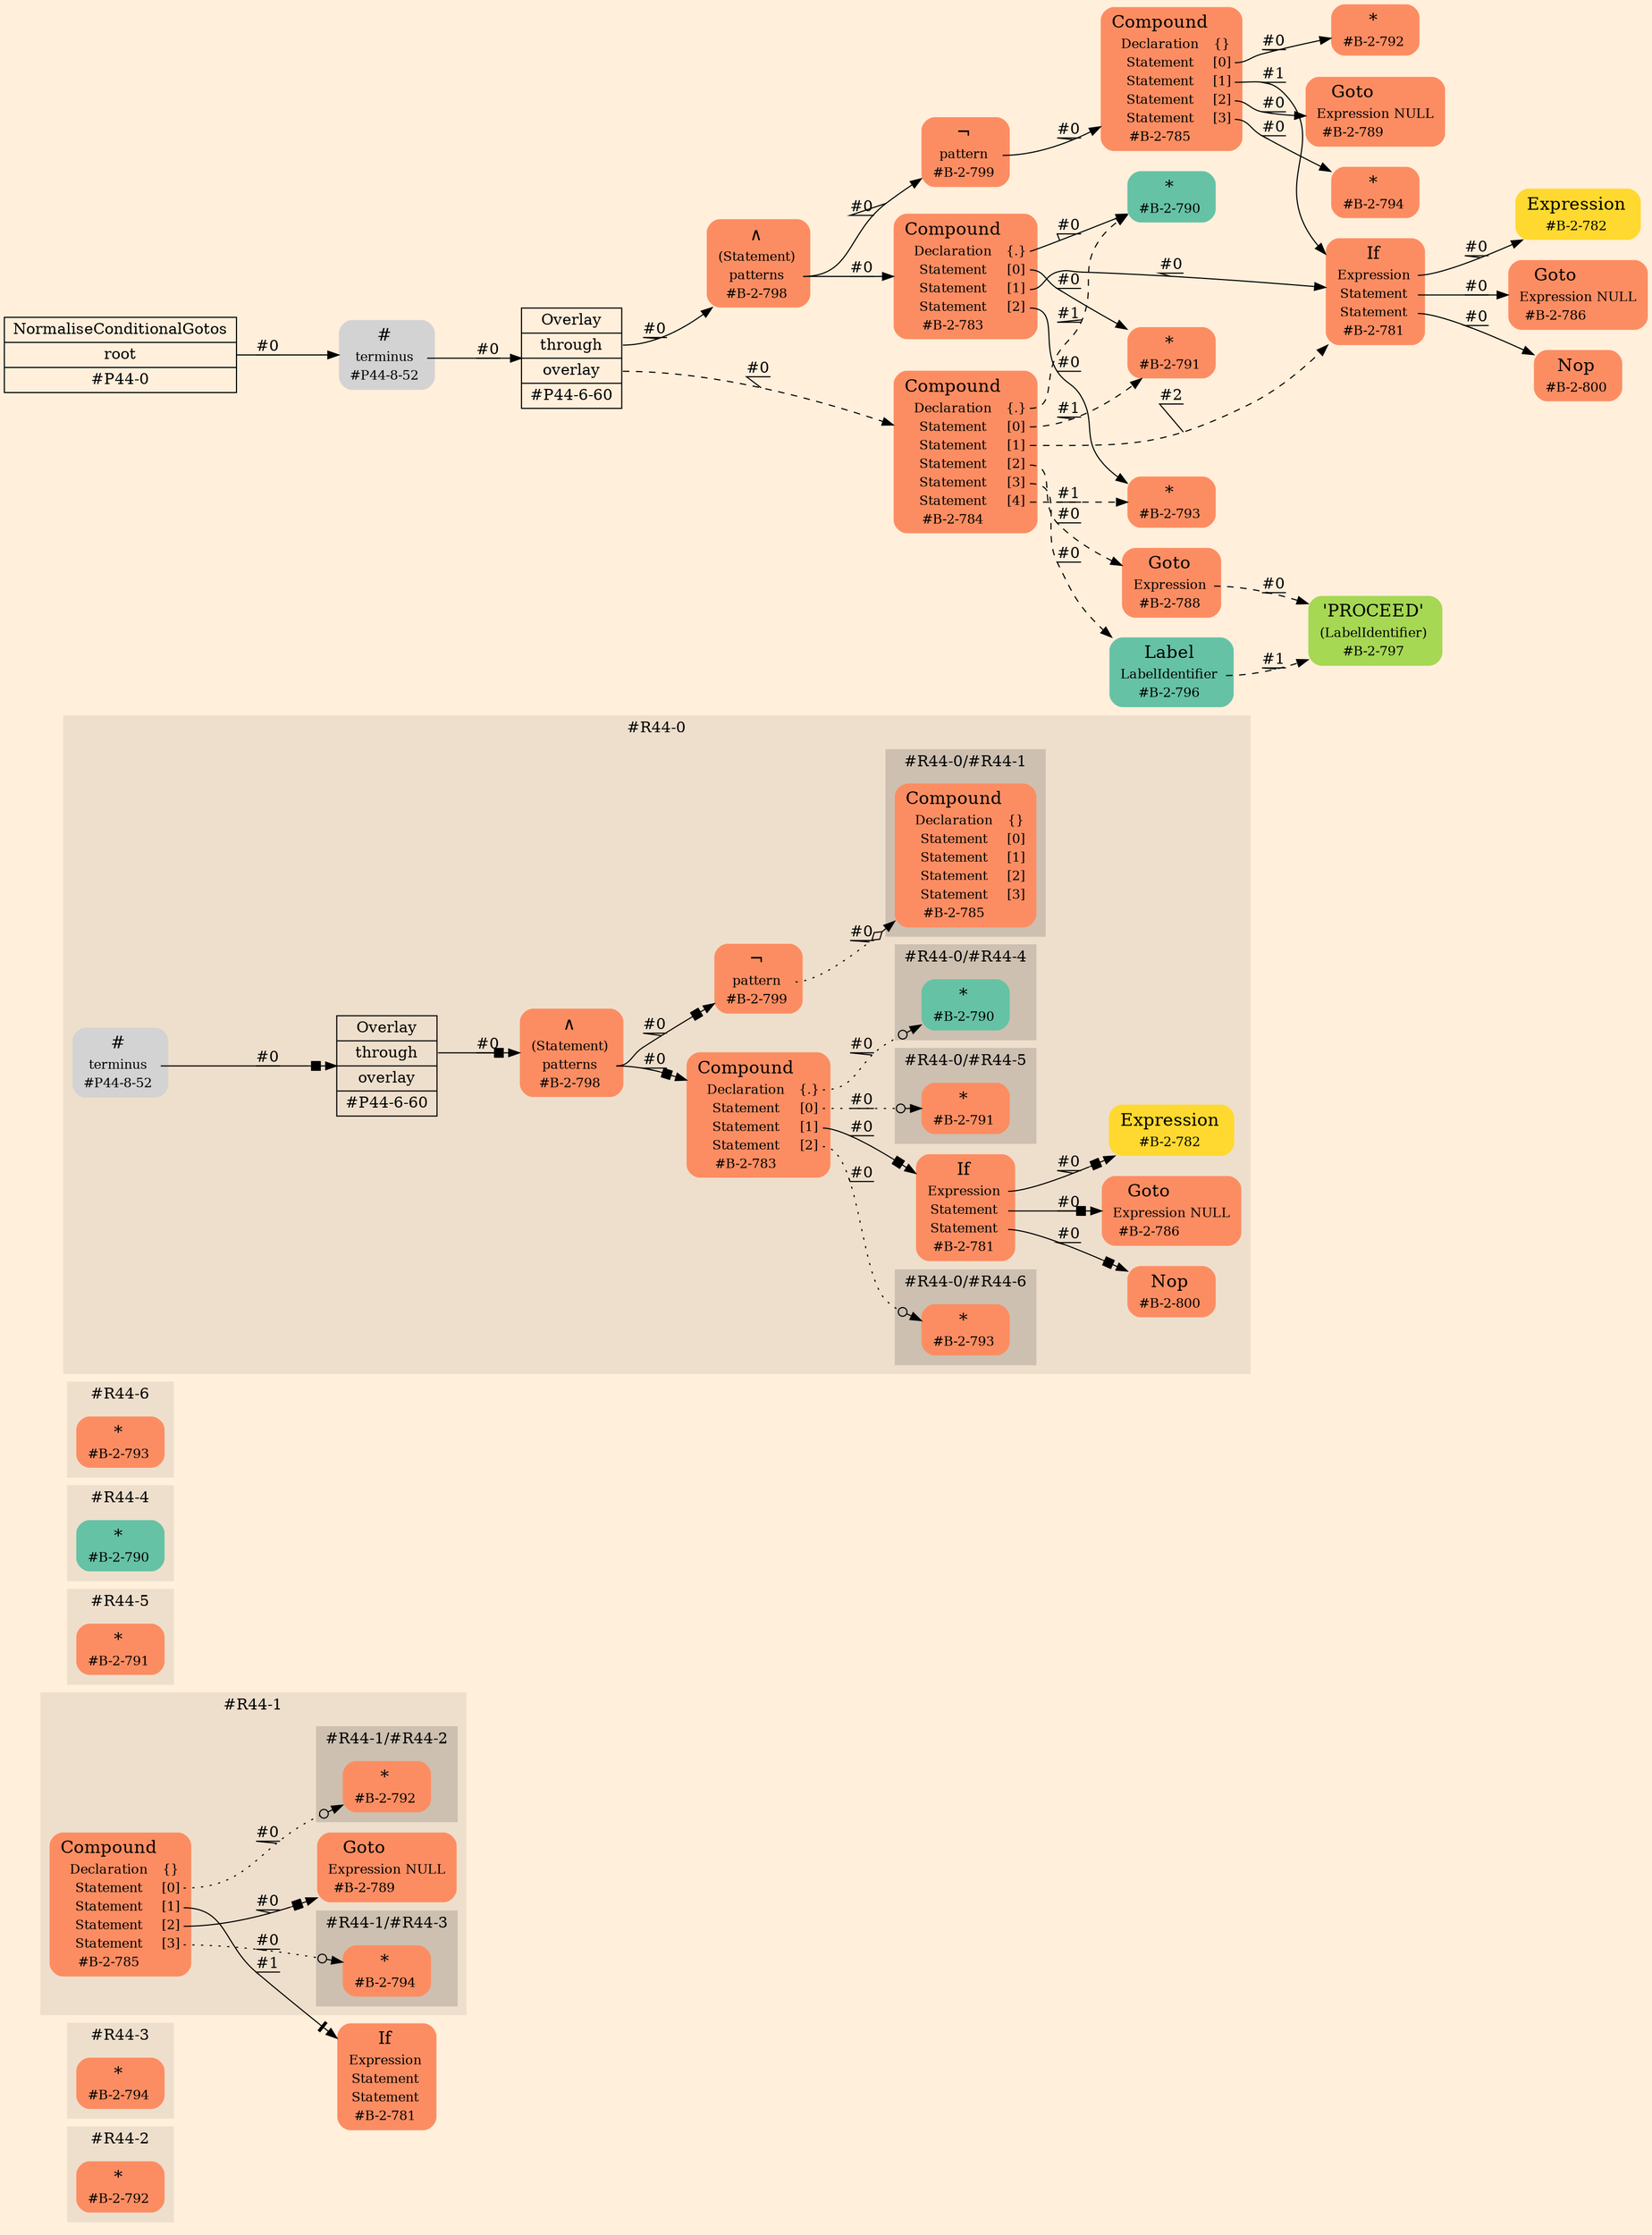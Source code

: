 digraph Inferno {
graph [
    rankdir = "LR"
    bgcolor = antiquewhite1
    color = black
    fontcolor = black
];
node [
];
// -------------------- figure #R44-2 --------------------
subgraph "cluster#R44-2" {
    label = "#R44-2"
    style = "filled"
    color = antiquewhite2
    "#R44-2/#B-2-792" [
        shape = "plaintext"
        fillcolor = "/set28/2"
        label = <<TABLE BORDER="0" CELLBORDER="0" CELLSPACING="0">
         <TR><TD><FONT POINT-SIZE="16.0">*</FONT></TD><TD></TD></TR>
         <TR><TD>#B-2-792</TD><TD PORT="port0"></TD></TR>
        </TABLE>>
        style = "rounded,filled"
        fontsize = "12"
    ];
    
}


// -------------------- figure #R44-3 --------------------
subgraph "cluster#R44-3" {
    label = "#R44-3"
    style = "filled"
    color = antiquewhite2
    "#R44-3/#B-2-794" [
        shape = "plaintext"
        fillcolor = "/set28/2"
        label = <<TABLE BORDER="0" CELLBORDER="0" CELLSPACING="0">
         <TR><TD><FONT POINT-SIZE="16.0">*</FONT></TD><TD></TD></TR>
         <TR><TD>#B-2-794</TD><TD PORT="port0"></TD></TR>
        </TABLE>>
        style = "rounded,filled"
        fontsize = "12"
    ];
    
}


// -------------------- figure #R44-1 --------------------
"#R44-1/#B-2-781" [
    shape = "plaintext"
    fillcolor = "/set28/2"
    label = <<TABLE BORDER="0" CELLBORDER="0" CELLSPACING="0">
     <TR><TD><FONT POINT-SIZE="16.0">If</FONT></TD><TD></TD></TR>
     <TR><TD>Expression</TD><TD PORT="port0"></TD></TR>
     <TR><TD>Statement</TD><TD PORT="port1"></TD></TR>
     <TR><TD>Statement</TD><TD PORT="port2"></TD></TR>
     <TR><TD>#B-2-781</TD><TD PORT="port3"></TD></TR>
    </TABLE>>
    style = "rounded,filled"
    fontsize = "12"
];

subgraph "cluster#R44-1" {
    label = "#R44-1"
    style = "filled"
    color = antiquewhite2
    "#R44-1/#B-2-785" [
        shape = "plaintext"
        fillcolor = "/set28/2"
        label = <<TABLE BORDER="0" CELLBORDER="0" CELLSPACING="0">
         <TR><TD><FONT POINT-SIZE="16.0">Compound</FONT></TD><TD></TD></TR>
         <TR><TD>Declaration</TD><TD PORT="port0">{}</TD></TR>
         <TR><TD>Statement</TD><TD PORT="port1">[0]</TD></TR>
         <TR><TD>Statement</TD><TD PORT="port2">[1]</TD></TR>
         <TR><TD>Statement</TD><TD PORT="port3">[2]</TD></TR>
         <TR><TD>Statement</TD><TD PORT="port4">[3]</TD></TR>
         <TR><TD>#B-2-785</TD><TD PORT="port5"></TD></TR>
        </TABLE>>
        style = "rounded,filled"
        fontsize = "12"
    ];
    
    "#R44-1/#B-2-789" [
        shape = "plaintext"
        fillcolor = "/set28/2"
        label = <<TABLE BORDER="0" CELLBORDER="0" CELLSPACING="0">
         <TR><TD><FONT POINT-SIZE="16.0">Goto</FONT></TD><TD></TD></TR>
         <TR><TD>Expression</TD><TD PORT="port0">NULL</TD></TR>
         <TR><TD>#B-2-789</TD><TD PORT="port1"></TD></TR>
        </TABLE>>
        style = "rounded,filled"
        fontsize = "12"
    ];
    
    subgraph "cluster#R44-1/#R44-3" {
        label = "#R44-1/#R44-3"
        style = "filled"
        color = antiquewhite3
        "#R44-1/#0/#B-2-794" [
            shape = "plaintext"
            fillcolor = "/set28/2"
            label = <<TABLE BORDER="0" CELLBORDER="0" CELLSPACING="0">
             <TR><TD><FONT POINT-SIZE="16.0">*</FONT></TD><TD></TD></TR>
             <TR><TD>#B-2-794</TD><TD PORT="port0"></TD></TR>
            </TABLE>>
            style = "rounded,filled"
            fontsize = "12"
        ];
        
    }
    
    subgraph "cluster#R44-1/#R44-2" {
        label = "#R44-1/#R44-2"
        style = "filled"
        color = antiquewhite3
        "#R44-1/#0/#B-2-792" [
            shape = "plaintext"
            fillcolor = "/set28/2"
            label = <<TABLE BORDER="0" CELLBORDER="0" CELLSPACING="0">
             <TR><TD><FONT POINT-SIZE="16.0">*</FONT></TD><TD></TD></TR>
             <TR><TD>#B-2-792</TD><TD PORT="port0"></TD></TR>
            </TABLE>>
            style = "rounded,filled"
            fontsize = "12"
        ];
        
    }
    
}


// -------------------- figure #R44-5 --------------------
subgraph "cluster#R44-5" {
    label = "#R44-5"
    style = "filled"
    color = antiquewhite2
    "#R44-5/#B-2-791" [
        shape = "plaintext"
        fillcolor = "/set28/2"
        label = <<TABLE BORDER="0" CELLBORDER="0" CELLSPACING="0">
         <TR><TD><FONT POINT-SIZE="16.0">*</FONT></TD><TD></TD></TR>
         <TR><TD>#B-2-791</TD><TD PORT="port0"></TD></TR>
        </TABLE>>
        style = "rounded,filled"
        fontsize = "12"
    ];
    
}


// -------------------- figure #R44-4 --------------------
subgraph "cluster#R44-4" {
    label = "#R44-4"
    style = "filled"
    color = antiquewhite2
    "#R44-4/#B-2-790" [
        shape = "plaintext"
        fillcolor = "/set28/1"
        label = <<TABLE BORDER="0" CELLBORDER="0" CELLSPACING="0">
         <TR><TD><FONT POINT-SIZE="16.0">*</FONT></TD><TD></TD></TR>
         <TR><TD>#B-2-790</TD><TD PORT="port0"></TD></TR>
        </TABLE>>
        style = "rounded,filled"
        fontsize = "12"
    ];
    
}


// -------------------- figure #R44-6 --------------------
subgraph "cluster#R44-6" {
    label = "#R44-6"
    style = "filled"
    color = antiquewhite2
    "#R44-6/#B-2-793" [
        shape = "plaintext"
        fillcolor = "/set28/2"
        label = <<TABLE BORDER="0" CELLBORDER="0" CELLSPACING="0">
         <TR><TD><FONT POINT-SIZE="16.0">*</FONT></TD><TD></TD></TR>
         <TR><TD>#B-2-793</TD><TD PORT="port0"></TD></TR>
        </TABLE>>
        style = "rounded,filled"
        fontsize = "12"
    ];
    
}


// -------------------- figure #R44-0 --------------------
subgraph "cluster#R44-0" {
    label = "#R44-0"
    style = "filled"
    color = antiquewhite2
    "#R44-0/#B-2-781" [
        shape = "plaintext"
        fillcolor = "/set28/2"
        label = <<TABLE BORDER="0" CELLBORDER="0" CELLSPACING="0">
         <TR><TD><FONT POINT-SIZE="16.0">If</FONT></TD><TD></TD></TR>
         <TR><TD>Expression</TD><TD PORT="port0"></TD></TR>
         <TR><TD>Statement</TD><TD PORT="port1"></TD></TR>
         <TR><TD>Statement</TD><TD PORT="port2"></TD></TR>
         <TR><TD>#B-2-781</TD><TD PORT="port3"></TD></TR>
        </TABLE>>
        style = "rounded,filled"
        fontsize = "12"
    ];
    
    "#R44-0/#B-2-798" [
        shape = "plaintext"
        fillcolor = "/set28/2"
        label = <<TABLE BORDER="0" CELLBORDER="0" CELLSPACING="0">
         <TR><TD><FONT POINT-SIZE="16.0">∧</FONT></TD><TD></TD></TR>
         <TR><TD>(Statement)</TD><TD PORT="port0"></TD></TR>
         <TR><TD>patterns</TD><TD PORT="port1"></TD></TR>
         <TR><TD>#B-2-798</TD><TD PORT="port2"></TD></TR>
        </TABLE>>
        style = "rounded,filled"
        fontsize = "12"
    ];
    
    "#R44-0/#B-2-783" [
        shape = "plaintext"
        fillcolor = "/set28/2"
        label = <<TABLE BORDER="0" CELLBORDER="0" CELLSPACING="0">
         <TR><TD><FONT POINT-SIZE="16.0">Compound</FONT></TD><TD></TD></TR>
         <TR><TD>Declaration</TD><TD PORT="port0">{.}</TD></TR>
         <TR><TD>Statement</TD><TD PORT="port1">[0]</TD></TR>
         <TR><TD>Statement</TD><TD PORT="port2">[1]</TD></TR>
         <TR><TD>Statement</TD><TD PORT="port3">[2]</TD></TR>
         <TR><TD>#B-2-783</TD><TD PORT="port4"></TD></TR>
        </TABLE>>
        style = "rounded,filled"
        fontsize = "12"
    ];
    
    "#R44-0/#B-2-786" [
        shape = "plaintext"
        fillcolor = "/set28/2"
        label = <<TABLE BORDER="0" CELLBORDER="0" CELLSPACING="0">
         <TR><TD><FONT POINT-SIZE="16.0">Goto</FONT></TD><TD></TD></TR>
         <TR><TD>Expression</TD><TD PORT="port0">NULL</TD></TR>
         <TR><TD>#B-2-786</TD><TD PORT="port1"></TD></TR>
        </TABLE>>
        style = "rounded,filled"
        fontsize = "12"
    ];
    
    "#R44-0/#B-2-799" [
        shape = "plaintext"
        fillcolor = "/set28/2"
        label = <<TABLE BORDER="0" CELLBORDER="0" CELLSPACING="0">
         <TR><TD><FONT POINT-SIZE="16.0">¬</FONT></TD><TD></TD></TR>
         <TR><TD>pattern</TD><TD PORT="port0"></TD></TR>
         <TR><TD>#B-2-799</TD><TD PORT="port1"></TD></TR>
        </TABLE>>
        style = "rounded,filled"
        fontsize = "12"
    ];
    
    "#R44-0/#B-2-782" [
        shape = "plaintext"
        fillcolor = "/set28/6"
        label = <<TABLE BORDER="0" CELLBORDER="0" CELLSPACING="0">
         <TR><TD><FONT POINT-SIZE="16.0">Expression</FONT></TD><TD></TD></TR>
         <TR><TD>#B-2-782</TD><TD PORT="port0"></TD></TR>
        </TABLE>>
        style = "rounded,filled"
        fontsize = "12"
    ];
    
    "#R44-0/#P44-6-60" [
        shape = "record"
        fillcolor = antiquewhite2
        label = "<fixed> Overlay | <port0> through | <port1> overlay | <port2> #P44-6-60"
        style = "filled"
        fontsize = "14"
        color = black
        fontcolor = black
    ];
    
    "#R44-0/#P44-8-52" [
        shape = "plaintext"
        label = <<TABLE BORDER="0" CELLBORDER="0" CELLSPACING="0">
         <TR><TD><FONT POINT-SIZE="16.0">#</FONT></TD><TD></TD></TR>
         <TR><TD>terminus</TD><TD PORT="port0"></TD></TR>
         <TR><TD>#P44-8-52</TD><TD PORT="port1"></TD></TR>
        </TABLE>>
        style = "rounded,filled"
        fontsize = "12"
    ];
    
    "#R44-0/#B-2-800" [
        shape = "plaintext"
        fillcolor = "/set28/2"
        label = <<TABLE BORDER="0" CELLBORDER="0" CELLSPACING="0">
         <TR><TD><FONT POINT-SIZE="16.0">Nop</FONT></TD><TD></TD></TR>
         <TR><TD>#B-2-800</TD><TD PORT="port0"></TD></TR>
        </TABLE>>
        style = "rounded,filled"
        fontsize = "12"
    ];
    
    subgraph "cluster#R44-0/#R44-6" {
        label = "#R44-0/#R44-6"
        style = "filled"
        color = antiquewhite3
        "#R44-0/#0/#B-2-793" [
            shape = "plaintext"
            fillcolor = "/set28/2"
            label = <<TABLE BORDER="0" CELLBORDER="0" CELLSPACING="0">
             <TR><TD><FONT POINT-SIZE="16.0">*</FONT></TD><TD></TD></TR>
             <TR><TD>#B-2-793</TD><TD PORT="port0"></TD></TR>
            </TABLE>>
            style = "rounded,filled"
            fontsize = "12"
        ];
        
    }
    
    subgraph "cluster#R44-0/#R44-4" {
        label = "#R44-0/#R44-4"
        style = "filled"
        color = antiquewhite3
        "#R44-0/#0/#B-2-790" [
            shape = "plaintext"
            fillcolor = "/set28/1"
            label = <<TABLE BORDER="0" CELLBORDER="0" CELLSPACING="0">
             <TR><TD><FONT POINT-SIZE="16.0">*</FONT></TD><TD></TD></TR>
             <TR><TD>#B-2-790</TD><TD PORT="port0"></TD></TR>
            </TABLE>>
            style = "rounded,filled"
            fontsize = "12"
        ];
        
    }
    
    subgraph "cluster#R44-0/#R44-5" {
        label = "#R44-0/#R44-5"
        style = "filled"
        color = antiquewhite3
        "#R44-0/#0/#B-2-791" [
            shape = "plaintext"
            fillcolor = "/set28/2"
            label = <<TABLE BORDER="0" CELLBORDER="0" CELLSPACING="0">
             <TR><TD><FONT POINT-SIZE="16.0">*</FONT></TD><TD></TD></TR>
             <TR><TD>#B-2-791</TD><TD PORT="port0"></TD></TR>
            </TABLE>>
            style = "rounded,filled"
            fontsize = "12"
        ];
        
    }
    
    subgraph "cluster#R44-0/#R44-1" {
        label = "#R44-0/#R44-1"
        style = "filled"
        color = antiquewhite3
        "#R44-0/#0/#B-2-785" [
            shape = "plaintext"
            fillcolor = "/set28/2"
            label = <<TABLE BORDER="0" CELLBORDER="0" CELLSPACING="0">
             <TR><TD><FONT POINT-SIZE="16.0">Compound</FONT></TD><TD></TD></TR>
             <TR><TD>Declaration</TD><TD PORT="port0">{}</TD></TR>
             <TR><TD>Statement</TD><TD PORT="port1">[0]</TD></TR>
             <TR><TD>Statement</TD><TD PORT="port2">[1]</TD></TR>
             <TR><TD>Statement</TD><TD PORT="port3">[2]</TD></TR>
             <TR><TD>Statement</TD><TD PORT="port4">[3]</TD></TR>
             <TR><TD>#B-2-785</TD><TD PORT="port5"></TD></TR>
            </TABLE>>
            style = "rounded,filled"
            fontsize = "12"
        ];
        
    }
    
}


// -------------------- transformation figure --------------------
"CR#P44-0" [
    shape = "record"
    fillcolor = antiquewhite1
    label = "<fixed> NormaliseConditionalGotos | <port0> root | <port1> #P44-0"
    style = "filled"
    fontsize = "14"
    color = black
    fontcolor = black
];

"#P44-8-52" [
    shape = "plaintext"
    label = <<TABLE BORDER="0" CELLBORDER="0" CELLSPACING="0">
     <TR><TD><FONT POINT-SIZE="16.0">#</FONT></TD><TD></TD></TR>
     <TR><TD>terminus</TD><TD PORT="port0"></TD></TR>
     <TR><TD>#P44-8-52</TD><TD PORT="port1"></TD></TR>
    </TABLE>>
    style = "rounded,filled"
    fontsize = "12"
];

"#P44-6-60" [
    shape = "record"
    fillcolor = antiquewhite1
    label = "<fixed> Overlay | <port0> through | <port1> overlay | <port2> #P44-6-60"
    style = "filled"
    fontsize = "14"
    color = black
    fontcolor = black
];

"#B-2-798" [
    shape = "plaintext"
    fillcolor = "/set28/2"
    label = <<TABLE BORDER="0" CELLBORDER="0" CELLSPACING="0">
     <TR><TD><FONT POINT-SIZE="16.0">∧</FONT></TD><TD></TD></TR>
     <TR><TD>(Statement)</TD><TD PORT="port0"></TD></TR>
     <TR><TD>patterns</TD><TD PORT="port1"></TD></TR>
     <TR><TD>#B-2-798</TD><TD PORT="port2"></TD></TR>
    </TABLE>>
    style = "rounded,filled"
    fontsize = "12"
];

"#B-2-783" [
    shape = "plaintext"
    fillcolor = "/set28/2"
    label = <<TABLE BORDER="0" CELLBORDER="0" CELLSPACING="0">
     <TR><TD><FONT POINT-SIZE="16.0">Compound</FONT></TD><TD></TD></TR>
     <TR><TD>Declaration</TD><TD PORT="port0">{.}</TD></TR>
     <TR><TD>Statement</TD><TD PORT="port1">[0]</TD></TR>
     <TR><TD>Statement</TD><TD PORT="port2">[1]</TD></TR>
     <TR><TD>Statement</TD><TD PORT="port3">[2]</TD></TR>
     <TR><TD>#B-2-783</TD><TD PORT="port4"></TD></TR>
    </TABLE>>
    style = "rounded,filled"
    fontsize = "12"
];

"#B-2-790" [
    shape = "plaintext"
    fillcolor = "/set28/1"
    label = <<TABLE BORDER="0" CELLBORDER="0" CELLSPACING="0">
     <TR><TD><FONT POINT-SIZE="16.0">*</FONT></TD><TD></TD></TR>
     <TR><TD>#B-2-790</TD><TD PORT="port0"></TD></TR>
    </TABLE>>
    style = "rounded,filled"
    fontsize = "12"
];

"#B-2-791" [
    shape = "plaintext"
    fillcolor = "/set28/2"
    label = <<TABLE BORDER="0" CELLBORDER="0" CELLSPACING="0">
     <TR><TD><FONT POINT-SIZE="16.0">*</FONT></TD><TD></TD></TR>
     <TR><TD>#B-2-791</TD><TD PORT="port0"></TD></TR>
    </TABLE>>
    style = "rounded,filled"
    fontsize = "12"
];

"#B-2-781" [
    shape = "plaintext"
    fillcolor = "/set28/2"
    label = <<TABLE BORDER="0" CELLBORDER="0" CELLSPACING="0">
     <TR><TD><FONT POINT-SIZE="16.0">If</FONT></TD><TD></TD></TR>
     <TR><TD>Expression</TD><TD PORT="port0"></TD></TR>
     <TR><TD>Statement</TD><TD PORT="port1"></TD></TR>
     <TR><TD>Statement</TD><TD PORT="port2"></TD></TR>
     <TR><TD>#B-2-781</TD><TD PORT="port3"></TD></TR>
    </TABLE>>
    style = "rounded,filled"
    fontsize = "12"
];

"#B-2-782" [
    shape = "plaintext"
    fillcolor = "/set28/6"
    label = <<TABLE BORDER="0" CELLBORDER="0" CELLSPACING="0">
     <TR><TD><FONT POINT-SIZE="16.0">Expression</FONT></TD><TD></TD></TR>
     <TR><TD>#B-2-782</TD><TD PORT="port0"></TD></TR>
    </TABLE>>
    style = "rounded,filled"
    fontsize = "12"
];

"#B-2-786" [
    shape = "plaintext"
    fillcolor = "/set28/2"
    label = <<TABLE BORDER="0" CELLBORDER="0" CELLSPACING="0">
     <TR><TD><FONT POINT-SIZE="16.0">Goto</FONT></TD><TD></TD></TR>
     <TR><TD>Expression</TD><TD PORT="port0">NULL</TD></TR>
     <TR><TD>#B-2-786</TD><TD PORT="port1"></TD></TR>
    </TABLE>>
    style = "rounded,filled"
    fontsize = "12"
];

"#B-2-800" [
    shape = "plaintext"
    fillcolor = "/set28/2"
    label = <<TABLE BORDER="0" CELLBORDER="0" CELLSPACING="0">
     <TR><TD><FONT POINT-SIZE="16.0">Nop</FONT></TD><TD></TD></TR>
     <TR><TD>#B-2-800</TD><TD PORT="port0"></TD></TR>
    </TABLE>>
    style = "rounded,filled"
    fontsize = "12"
];

"#B-2-793" [
    shape = "plaintext"
    fillcolor = "/set28/2"
    label = <<TABLE BORDER="0" CELLBORDER="0" CELLSPACING="0">
     <TR><TD><FONT POINT-SIZE="16.0">*</FONT></TD><TD></TD></TR>
     <TR><TD>#B-2-793</TD><TD PORT="port0"></TD></TR>
    </TABLE>>
    style = "rounded,filled"
    fontsize = "12"
];

"#B-2-799" [
    shape = "plaintext"
    fillcolor = "/set28/2"
    label = <<TABLE BORDER="0" CELLBORDER="0" CELLSPACING="0">
     <TR><TD><FONT POINT-SIZE="16.0">¬</FONT></TD><TD></TD></TR>
     <TR><TD>pattern</TD><TD PORT="port0"></TD></TR>
     <TR><TD>#B-2-799</TD><TD PORT="port1"></TD></TR>
    </TABLE>>
    style = "rounded,filled"
    fontsize = "12"
];

"#B-2-785" [
    shape = "plaintext"
    fillcolor = "/set28/2"
    label = <<TABLE BORDER="0" CELLBORDER="0" CELLSPACING="0">
     <TR><TD><FONT POINT-SIZE="16.0">Compound</FONT></TD><TD></TD></TR>
     <TR><TD>Declaration</TD><TD PORT="port0">{}</TD></TR>
     <TR><TD>Statement</TD><TD PORT="port1">[0]</TD></TR>
     <TR><TD>Statement</TD><TD PORT="port2">[1]</TD></TR>
     <TR><TD>Statement</TD><TD PORT="port3">[2]</TD></TR>
     <TR><TD>Statement</TD><TD PORT="port4">[3]</TD></TR>
     <TR><TD>#B-2-785</TD><TD PORT="port5"></TD></TR>
    </TABLE>>
    style = "rounded,filled"
    fontsize = "12"
];

"#B-2-792" [
    shape = "plaintext"
    fillcolor = "/set28/2"
    label = <<TABLE BORDER="0" CELLBORDER="0" CELLSPACING="0">
     <TR><TD><FONT POINT-SIZE="16.0">*</FONT></TD><TD></TD></TR>
     <TR><TD>#B-2-792</TD><TD PORT="port0"></TD></TR>
    </TABLE>>
    style = "rounded,filled"
    fontsize = "12"
];

"#B-2-789" [
    shape = "plaintext"
    fillcolor = "/set28/2"
    label = <<TABLE BORDER="0" CELLBORDER="0" CELLSPACING="0">
     <TR><TD><FONT POINT-SIZE="16.0">Goto</FONT></TD><TD></TD></TR>
     <TR><TD>Expression</TD><TD PORT="port0">NULL</TD></TR>
     <TR><TD>#B-2-789</TD><TD PORT="port1"></TD></TR>
    </TABLE>>
    style = "rounded,filled"
    fontsize = "12"
];

"#B-2-794" [
    shape = "plaintext"
    fillcolor = "/set28/2"
    label = <<TABLE BORDER="0" CELLBORDER="0" CELLSPACING="0">
     <TR><TD><FONT POINT-SIZE="16.0">*</FONT></TD><TD></TD></TR>
     <TR><TD>#B-2-794</TD><TD PORT="port0"></TD></TR>
    </TABLE>>
    style = "rounded,filled"
    fontsize = "12"
];

"#B-2-784" [
    shape = "plaintext"
    fillcolor = "/set28/2"
    label = <<TABLE BORDER="0" CELLBORDER="0" CELLSPACING="0">
     <TR><TD><FONT POINT-SIZE="16.0">Compound</FONT></TD><TD></TD></TR>
     <TR><TD>Declaration</TD><TD PORT="port0">{.}</TD></TR>
     <TR><TD>Statement</TD><TD PORT="port1">[0]</TD></TR>
     <TR><TD>Statement</TD><TD PORT="port2">[1]</TD></TR>
     <TR><TD>Statement</TD><TD PORT="port3">[2]</TD></TR>
     <TR><TD>Statement</TD><TD PORT="port4">[3]</TD></TR>
     <TR><TD>Statement</TD><TD PORT="port5">[4]</TD></TR>
     <TR><TD>#B-2-784</TD><TD PORT="port6"></TD></TR>
    </TABLE>>
    style = "rounded,filled"
    fontsize = "12"
];

"#B-2-788" [
    shape = "plaintext"
    fillcolor = "/set28/2"
    label = <<TABLE BORDER="0" CELLBORDER="0" CELLSPACING="0">
     <TR><TD><FONT POINT-SIZE="16.0">Goto</FONT></TD><TD></TD></TR>
     <TR><TD>Expression</TD><TD PORT="port0"></TD></TR>
     <TR><TD>#B-2-788</TD><TD PORT="port1"></TD></TR>
    </TABLE>>
    style = "rounded,filled"
    fontsize = "12"
];

"#B-2-797" [
    shape = "plaintext"
    fillcolor = "/set28/5"
    label = <<TABLE BORDER="0" CELLBORDER="0" CELLSPACING="0">
     <TR><TD><FONT POINT-SIZE="16.0">'PROCEED'</FONT></TD><TD></TD></TR>
     <TR><TD>(LabelIdentifier)</TD><TD PORT="port0"></TD></TR>
     <TR><TD>#B-2-797</TD><TD PORT="port1"></TD></TR>
    </TABLE>>
    style = "rounded,filled"
    fontsize = "12"
];

"#B-2-796" [
    shape = "plaintext"
    fillcolor = "/set28/1"
    label = <<TABLE BORDER="0" CELLBORDER="0" CELLSPACING="0">
     <TR><TD><FONT POINT-SIZE="16.0">Label</FONT></TD><TD></TD></TR>
     <TR><TD>LabelIdentifier</TD><TD PORT="port0"></TD></TR>
     <TR><TD>#B-2-796</TD><TD PORT="port1"></TD></TR>
    </TABLE>>
    style = "rounded,filled"
    fontsize = "12"
];



// -------------------- links --------------------
// links for block CR#P44-0
"CR#P44-0":port0 -> "#P44-8-52" [
    style="solid"
    label = "#0"
    decorate = true
    color = black
    fontcolor = black
];

// links for block #P44-8-52
"#P44-8-52":port0 -> "#P44-6-60" [
    style="solid"
    label = "#0"
    decorate = true
    color = black
    fontcolor = black
];

// links for block #P44-6-60
"#P44-6-60":port0 -> "#B-2-798" [
    style="solid"
    label = "#0"
    decorate = true
    color = black
    fontcolor = black
];

"#P44-6-60":port1 -> "#B-2-784" [
    style="dashed"
    label = "#0"
    decorate = true
    color = black
    fontcolor = black
];

// links for block #B-2-798
"#B-2-798":port1 -> "#B-2-783" [
    style="solid"
    label = "#0"
    decorate = true
    color = black
    fontcolor = black
];

"#B-2-798":port1 -> "#B-2-799" [
    style="solid"
    label = "#0"
    decorate = true
    color = black
    fontcolor = black
];

// links for block #B-2-783
"#B-2-783":port0 -> "#B-2-790" [
    style="solid"
    label = "#0"
    decorate = true
    color = black
    fontcolor = black
];

"#B-2-783":port1 -> "#B-2-791" [
    style="solid"
    label = "#0"
    decorate = true
    color = black
    fontcolor = black
];

"#B-2-783":port2 -> "#B-2-781" [
    style="solid"
    label = "#0"
    decorate = true
    color = black
    fontcolor = black
];

"#B-2-783":port3 -> "#B-2-793" [
    style="solid"
    label = "#0"
    decorate = true
    color = black
    fontcolor = black
];

// links for block #B-2-790
// links for block #B-2-791
// links for block #B-2-781
"#B-2-781":port0 -> "#B-2-782" [
    style="solid"
    label = "#0"
    decorate = true
    color = black
    fontcolor = black
];

"#B-2-781":port1 -> "#B-2-786" [
    style="solid"
    label = "#0"
    decorate = true
    color = black
    fontcolor = black
];

"#B-2-781":port2 -> "#B-2-800" [
    style="solid"
    label = "#0"
    decorate = true
    color = black
    fontcolor = black
];

// links for block #B-2-782
// links for block #B-2-786
// links for block #B-2-800
// links for block #B-2-793
// links for block #B-2-799
"#B-2-799":port0 -> "#B-2-785" [
    style="solid"
    label = "#0"
    decorate = true
    color = black
    fontcolor = black
];

// links for block #B-2-785
"#B-2-785":port1 -> "#B-2-792" [
    style="solid"
    label = "#0"
    decorate = true
    color = black
    fontcolor = black
];

"#B-2-785":port2 -> "#B-2-781" [
    style="solid"
    label = "#1"
    decorate = true
    color = black
    fontcolor = black
];

"#B-2-785":port3 -> "#B-2-789" [
    style="solid"
    label = "#0"
    decorate = true
    color = black
    fontcolor = black
];

"#B-2-785":port4 -> "#B-2-794" [
    style="solid"
    label = "#0"
    decorate = true
    color = black
    fontcolor = black
];

// links for block #B-2-792
// links for block #B-2-789
// links for block #B-2-794
// links for block #B-2-784
"#B-2-784":port0 -> "#B-2-790" [
    style="dashed"
    label = "#1"
    decorate = true
    color = black
    fontcolor = black
];

"#B-2-784":port1 -> "#B-2-791" [
    style="dashed"
    label = "#1"
    decorate = true
    color = black
    fontcolor = black
];

"#B-2-784":port2 -> "#B-2-781" [
    style="dashed"
    label = "#2"
    decorate = true
    color = black
    fontcolor = black
];

"#B-2-784":port3 -> "#B-2-788" [
    style="dashed"
    label = "#0"
    decorate = true
    color = black
    fontcolor = black
];

"#B-2-784":port4 -> "#B-2-796" [
    style="dashed"
    label = "#0"
    decorate = true
    color = black
    fontcolor = black
];

"#B-2-784":port5 -> "#B-2-793" [
    style="dashed"
    label = "#1"
    decorate = true
    color = black
    fontcolor = black
];

// links for block #B-2-788
"#B-2-788":port0 -> "#B-2-797" [
    style="dashed"
    label = "#0"
    decorate = true
    color = black
    fontcolor = black
];

// links for block #B-2-797
// links for block #B-2-796
"#B-2-796":port0 -> "#B-2-797" [
    style="dashed"
    label = "#1"
    decorate = true
    color = black
    fontcolor = black
];

// links for block #R44-0/#B-2-781
"#R44-0/#B-2-781":port0 -> "#R44-0/#B-2-782" [
    style="solid"
    arrowhead="normalnonebox"
    label = "#0"
    decorate = true
    color = black
    fontcolor = black
];

"#R44-0/#B-2-781":port1 -> "#R44-0/#B-2-786" [
    style="solid"
    arrowhead="normalnonebox"
    label = "#0"
    decorate = true
    color = black
    fontcolor = black
];

"#R44-0/#B-2-781":port2 -> "#R44-0/#B-2-800" [
    style="solid"
    arrowhead="normalnonebox"
    label = "#0"
    decorate = true
    color = black
    fontcolor = black
];

// links for block #R44-0/#B-2-798
"#R44-0/#B-2-798":port1 -> "#R44-0/#B-2-783" [
    style="solid"
    arrowhead="normalnonebox"
    label = "#0"
    decorate = true
    color = black
    fontcolor = black
];

"#R44-0/#B-2-798":port1 -> "#R44-0/#B-2-799" [
    style="solid"
    arrowhead="normalnonebox"
    label = "#0"
    decorate = true
    color = black
    fontcolor = black
];

// links for block #R44-0/#B-2-783
"#R44-0/#B-2-783":port0 -> "#R44-0/#0/#B-2-790" [
    style="dotted"
    arrowhead="normalnoneodot"
    label = "#0"
    decorate = true
    color = black
    fontcolor = black
];

"#R44-0/#B-2-783":port1 -> "#R44-0/#0/#B-2-791" [
    style="dotted"
    arrowhead="normalnoneodot"
    label = "#0"
    decorate = true
    color = black
    fontcolor = black
];

"#R44-0/#B-2-783":port2 -> "#R44-0/#B-2-781" [
    style="solid"
    arrowhead="normalnonebox"
    label = "#0"
    decorate = true
    color = black
    fontcolor = black
];

"#R44-0/#B-2-783":port3 -> "#R44-0/#0/#B-2-793" [
    style="dotted"
    arrowhead="normalnoneodot"
    label = "#0"
    decorate = true
    color = black
    fontcolor = black
];

// links for block #R44-0/#B-2-786
// links for block #R44-0/#B-2-799
"#R44-0/#B-2-799":port0 -> "#R44-0/#0/#B-2-785" [
    style="dotted"
    arrowhead="normalnoneodiamond"
    label = "#0"
    decorate = true
    color = black
    fontcolor = black
];

// links for block #R44-0/#B-2-782
// links for block #R44-0/#P44-6-60
"#R44-0/#P44-6-60":port0 -> "#R44-0/#B-2-798" [
    style="solid"
    arrowhead="normalnonebox"
    label = "#0"
    decorate = true
    color = black
    fontcolor = black
];

// links for block #R44-0/#P44-8-52
"#R44-0/#P44-8-52":port0 -> "#R44-0/#P44-6-60" [
    style="solid"
    arrowhead="normalnonebox"
    label = "#0"
    decorate = true
    color = black
    fontcolor = black
];

// links for block #R44-0/#B-2-800
// links for block #R44-0/#0/#B-2-793
// links for block #R44-0/#0/#B-2-790
// links for block #R44-0/#0/#B-2-791
// links for block #R44-0/#0/#B-2-785
// links for block #R44-6/#B-2-793
// links for block #R44-4/#B-2-790
// links for block #R44-5/#B-2-791
// links for block #R44-1/#B-2-781
// links for block #R44-1/#B-2-785
"#R44-1/#B-2-785":port1 -> "#R44-1/#0/#B-2-792" [
    style="dotted"
    arrowhead="normalnoneodot"
    label = "#0"
    decorate = true
    color = black
    fontcolor = black
];

"#R44-1/#B-2-785":port2 -> "#R44-1/#B-2-781" [
    style="solid"
    arrowhead="normalnonetee"
    label = "#1"
    decorate = true
    color = black
    fontcolor = black
];

"#R44-1/#B-2-785":port3 -> "#R44-1/#B-2-789" [
    style="solid"
    arrowhead="normalnonebox"
    label = "#0"
    decorate = true
    color = black
    fontcolor = black
];

"#R44-1/#B-2-785":port4 -> "#R44-1/#0/#B-2-794" [
    style="dotted"
    arrowhead="normalnoneodot"
    label = "#0"
    decorate = true
    color = black
    fontcolor = black
];

// links for block #R44-1/#B-2-789
// links for block #R44-1/#0/#B-2-794
// links for block #R44-1/#0/#B-2-792
// links for block #R44-3/#B-2-794
// links for block #R44-2/#B-2-792
}
